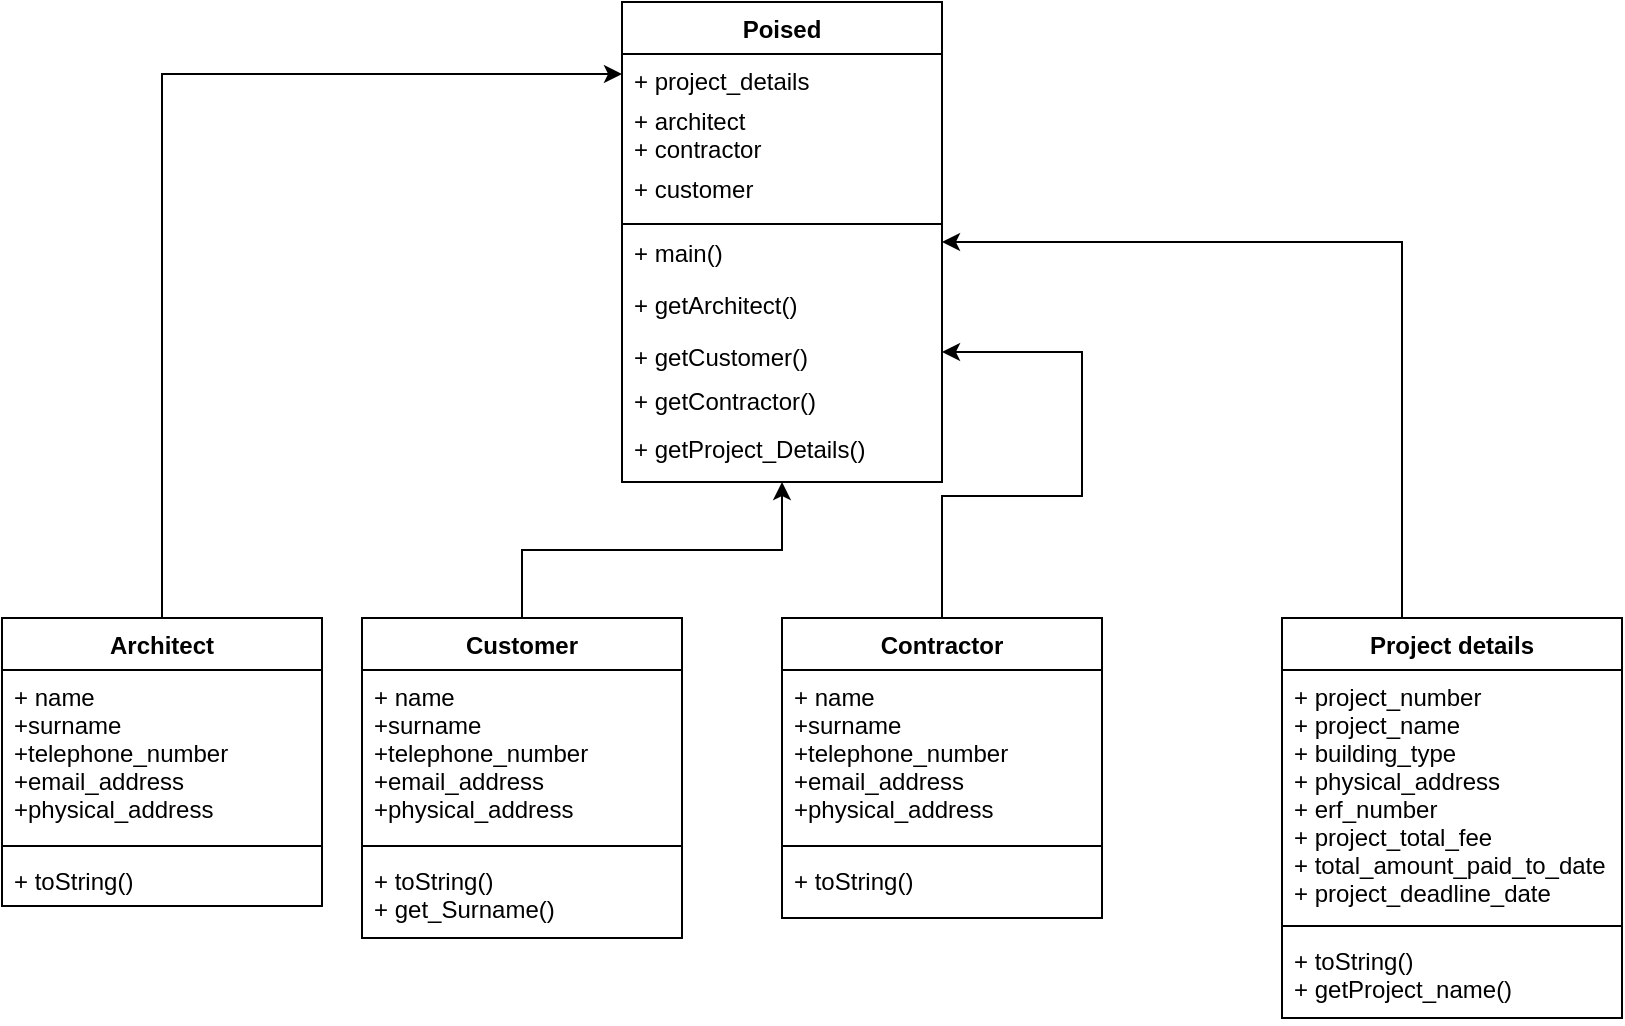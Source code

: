 <mxfile version="20.0.1" type="device"><diagram id="s127PEwG0yyTIjNVV17s" name="Page-1"><mxGraphModel dx="868" dy="460" grid="1" gridSize="10" guides="1" tooltips="1" connect="1" arrows="1" fold="1" page="1" pageScale="1" pageWidth="850" pageHeight="1100" math="0" shadow="0"><root><mxCell id="0"/><mxCell id="1" parent="0"/><mxCell id="TQnAETmidX_W9gNWCD_O-9" value="" style="edgeStyle=orthogonalEdgeStyle;rounded=0;orthogonalLoop=1;jettySize=auto;html=1;" edge="1" parent="1" source="TQnAETmidX_W9gNWCD_O-1" target="TQnAETmidX_W9gNWCD_O-5"><mxGeometry relative="1" as="geometry"/></mxCell><mxCell id="TQnAETmidX_W9gNWCD_O-1" value="Customer" style="swimlane;fontStyle=1;align=center;verticalAlign=top;childLayout=stackLayout;horizontal=1;startSize=26;horizontalStack=0;resizeParent=1;resizeParentMax=0;resizeLast=0;collapsible=1;marginBottom=0;" vertex="1" parent="1"><mxGeometry x="200" y="308" width="160" height="160" as="geometry"/></mxCell><mxCell id="TQnAETmidX_W9gNWCD_O-2" value="+ name&#xA;+surname&#xA;+telephone_number&#xA;+email_address&#xA;+physical_address&#xA;&#xA;&#xA;&#xA;&#xA;" style="text;strokeColor=none;fillColor=none;align=left;verticalAlign=top;spacingLeft=4;spacingRight=4;overflow=hidden;rotatable=0;points=[[0,0.5],[1,0.5]];portConstraint=eastwest;" vertex="1" parent="TQnAETmidX_W9gNWCD_O-1"><mxGeometry y="26" width="160" height="84" as="geometry"/></mxCell><mxCell id="TQnAETmidX_W9gNWCD_O-3" value="" style="line;strokeWidth=1;fillColor=none;align=left;verticalAlign=middle;spacingTop=-1;spacingLeft=3;spacingRight=3;rotatable=0;labelPosition=right;points=[];portConstraint=eastwest;" vertex="1" parent="TQnAETmidX_W9gNWCD_O-1"><mxGeometry y="110" width="160" height="8" as="geometry"/></mxCell><mxCell id="TQnAETmidX_W9gNWCD_O-4" value="+ toString()&#xA;+ get_Surname()&#xA;" style="text;strokeColor=none;fillColor=none;align=left;verticalAlign=top;spacingLeft=4;spacingRight=4;overflow=hidden;rotatable=0;points=[[0,0.5],[1,0.5]];portConstraint=eastwest;" vertex="1" parent="TQnAETmidX_W9gNWCD_O-1"><mxGeometry y="118" width="160" height="42" as="geometry"/></mxCell><mxCell id="TQnAETmidX_W9gNWCD_O-5" value="Poised" style="swimlane;fontStyle=1;align=center;verticalAlign=top;childLayout=stackLayout;horizontal=1;startSize=26;horizontalStack=0;resizeParent=1;resizeParentMax=0;resizeLast=0;collapsible=1;marginBottom=0;" vertex="1" parent="1"><mxGeometry x="330" width="160" height="240" as="geometry"/></mxCell><mxCell id="TQnAETmidX_W9gNWCD_O-6" value="+ project_details&#xA;" style="text;strokeColor=none;fillColor=none;align=left;verticalAlign=top;spacingLeft=4;spacingRight=4;overflow=hidden;rotatable=0;points=[[0,0.5],[1,0.5]];portConstraint=eastwest;" vertex="1" parent="TQnAETmidX_W9gNWCD_O-5"><mxGeometry y="26" width="160" height="20" as="geometry"/></mxCell><mxCell id="TQnAETmidX_W9gNWCD_O-41" value="+ architect" style="text;strokeColor=none;fillColor=none;align=left;verticalAlign=top;spacingLeft=4;spacingRight=4;overflow=hidden;rotatable=0;points=[[0,0.5],[1,0.5]];portConstraint=eastwest;" vertex="1" parent="TQnAETmidX_W9gNWCD_O-5"><mxGeometry y="46" width="160" height="14" as="geometry"/></mxCell><mxCell id="TQnAETmidX_W9gNWCD_O-42" value="+ contractor" style="text;strokeColor=none;fillColor=none;align=left;verticalAlign=top;spacingLeft=4;spacingRight=4;overflow=hidden;rotatable=0;points=[[0,0.5],[1,0.5]];portConstraint=eastwest;" vertex="1" parent="TQnAETmidX_W9gNWCD_O-5"><mxGeometry y="60" width="160" height="20" as="geometry"/></mxCell><mxCell id="TQnAETmidX_W9gNWCD_O-43" value="+ customer" style="text;strokeColor=none;fillColor=none;align=left;verticalAlign=top;spacingLeft=4;spacingRight=4;overflow=hidden;rotatable=0;points=[[0,0.5],[1,0.5]];portConstraint=eastwest;" vertex="1" parent="TQnAETmidX_W9gNWCD_O-5"><mxGeometry y="80" width="160" height="30" as="geometry"/></mxCell><mxCell id="TQnAETmidX_W9gNWCD_O-7" value="" style="line;strokeWidth=1;fillColor=none;align=left;verticalAlign=middle;spacingTop=-1;spacingLeft=3;spacingRight=3;rotatable=0;labelPosition=right;points=[];portConstraint=eastwest;" vertex="1" parent="TQnAETmidX_W9gNWCD_O-5"><mxGeometry y="110" width="160" height="2" as="geometry"/></mxCell><mxCell id="TQnAETmidX_W9gNWCD_O-40" value="+ main()" style="text;strokeColor=none;fillColor=none;align=left;verticalAlign=top;spacingLeft=4;spacingRight=4;overflow=hidden;rotatable=0;points=[[0,0.5],[1,0.5]];portConstraint=eastwest;" vertex="1" parent="TQnAETmidX_W9gNWCD_O-5"><mxGeometry y="112" width="160" height="26" as="geometry"/></mxCell><mxCell id="TQnAETmidX_W9gNWCD_O-8" value="+ getArchitect()" style="text;strokeColor=none;fillColor=none;align=left;verticalAlign=top;spacingLeft=4;spacingRight=4;overflow=hidden;rotatable=0;points=[[0,0.5],[1,0.5]];portConstraint=eastwest;" vertex="1" parent="TQnAETmidX_W9gNWCD_O-5"><mxGeometry y="138" width="160" height="26" as="geometry"/></mxCell><mxCell id="TQnAETmidX_W9gNWCD_O-24" value="+ getCustomer()" style="text;strokeColor=none;fillColor=none;align=left;verticalAlign=top;spacingLeft=4;spacingRight=4;overflow=hidden;rotatable=0;points=[[0,0.5],[1,0.5]];portConstraint=eastwest;" vertex="1" parent="TQnAETmidX_W9gNWCD_O-5"><mxGeometry y="164" width="160" height="22" as="geometry"/></mxCell><mxCell id="TQnAETmidX_W9gNWCD_O-45" value="+ getContractor()" style="text;strokeColor=none;fillColor=none;align=left;verticalAlign=top;spacingLeft=4;spacingRight=4;overflow=hidden;rotatable=0;points=[[0,0.5],[1,0.5]];portConstraint=eastwest;" vertex="1" parent="TQnAETmidX_W9gNWCD_O-5"><mxGeometry y="186" width="160" height="24" as="geometry"/></mxCell><mxCell id="TQnAETmidX_W9gNWCD_O-44" value="+ getProject_Details()" style="text;strokeColor=none;fillColor=none;align=left;verticalAlign=top;spacingLeft=4;spacingRight=4;overflow=hidden;rotatable=0;points=[[0,0.5],[1,0.5]];portConstraint=eastwest;" vertex="1" parent="TQnAETmidX_W9gNWCD_O-5"><mxGeometry y="210" width="160" height="30" as="geometry"/></mxCell><mxCell id="TQnAETmidX_W9gNWCD_O-27" style="edgeStyle=orthogonalEdgeStyle;rounded=0;orthogonalLoop=1;jettySize=auto;html=1;entryX=0;entryY=0.5;entryDx=0;entryDy=0;" edge="1" parent="1" source="TQnAETmidX_W9gNWCD_O-10" target="TQnAETmidX_W9gNWCD_O-6"><mxGeometry relative="1" as="geometry"/></mxCell><mxCell id="TQnAETmidX_W9gNWCD_O-10" value="Architect" style="swimlane;fontStyle=1;align=center;verticalAlign=top;childLayout=stackLayout;horizontal=1;startSize=26;horizontalStack=0;resizeParent=1;resizeParentMax=0;resizeLast=0;collapsible=1;marginBottom=0;" vertex="1" parent="1"><mxGeometry x="20" y="308" width="160" height="144" as="geometry"/></mxCell><mxCell id="TQnAETmidX_W9gNWCD_O-11" value="+ name&#xA;+surname&#xA;+telephone_number&#xA;+email_address&#xA;+physical_address&#xA;&#xA;&#xA;" style="text;strokeColor=none;fillColor=none;align=left;verticalAlign=top;spacingLeft=4;spacingRight=4;overflow=hidden;rotatable=0;points=[[0,0.5],[1,0.5]];portConstraint=eastwest;" vertex="1" parent="TQnAETmidX_W9gNWCD_O-10"><mxGeometry y="26" width="160" height="84" as="geometry"/></mxCell><mxCell id="TQnAETmidX_W9gNWCD_O-12" value="" style="line;strokeWidth=1;fillColor=none;align=left;verticalAlign=middle;spacingTop=-1;spacingLeft=3;spacingRight=3;rotatable=0;labelPosition=right;points=[];portConstraint=eastwest;" vertex="1" parent="TQnAETmidX_W9gNWCD_O-10"><mxGeometry y="110" width="160" height="8" as="geometry"/></mxCell><mxCell id="TQnAETmidX_W9gNWCD_O-13" value="+ toString()" style="text;strokeColor=none;fillColor=none;align=left;verticalAlign=top;spacingLeft=4;spacingRight=4;overflow=hidden;rotatable=0;points=[[0,0.5],[1,0.5]];portConstraint=eastwest;" vertex="1" parent="TQnAETmidX_W9gNWCD_O-10"><mxGeometry y="118" width="160" height="26" as="geometry"/></mxCell><mxCell id="TQnAETmidX_W9gNWCD_O-26" value="" style="edgeStyle=orthogonalEdgeStyle;rounded=0;orthogonalLoop=1;jettySize=auto;html=1;" edge="1" parent="1" source="TQnAETmidX_W9gNWCD_O-14" target="TQnAETmidX_W9gNWCD_O-24"><mxGeometry relative="1" as="geometry"><Array as="points"><mxPoint x="490" y="247"/><mxPoint x="560" y="247"/><mxPoint x="560" y="175"/></Array></mxGeometry></mxCell><mxCell id="TQnAETmidX_W9gNWCD_O-14" value="Contractor" style="swimlane;fontStyle=1;align=center;verticalAlign=top;childLayout=stackLayout;horizontal=1;startSize=26;horizontalStack=0;resizeParent=1;resizeParentMax=0;resizeLast=0;collapsible=1;marginBottom=0;" vertex="1" parent="1"><mxGeometry x="410" y="308" width="160" height="150" as="geometry"/></mxCell><mxCell id="TQnAETmidX_W9gNWCD_O-15" value="+ name&#xA;+surname&#xA;+telephone_number&#xA;+email_address&#xA;+physical_address&#xA;&#xA;&#xA;&#xA;&#xA;" style="text;strokeColor=none;fillColor=none;align=left;verticalAlign=top;spacingLeft=4;spacingRight=4;overflow=hidden;rotatable=0;points=[[0,0.5],[1,0.5]];portConstraint=eastwest;" vertex="1" parent="TQnAETmidX_W9gNWCD_O-14"><mxGeometry y="26" width="160" height="84" as="geometry"/></mxCell><mxCell id="TQnAETmidX_W9gNWCD_O-16" value="" style="line;strokeWidth=1;fillColor=none;align=left;verticalAlign=middle;spacingTop=-1;spacingLeft=3;spacingRight=3;rotatable=0;labelPosition=right;points=[];portConstraint=eastwest;" vertex="1" parent="TQnAETmidX_W9gNWCD_O-14"><mxGeometry y="110" width="160" height="8" as="geometry"/></mxCell><mxCell id="TQnAETmidX_W9gNWCD_O-17" value="+ toString()" style="text;strokeColor=none;fillColor=none;align=left;verticalAlign=top;spacingLeft=4;spacingRight=4;overflow=hidden;rotatable=0;points=[[0,0.5],[1,0.5]];portConstraint=eastwest;" vertex="1" parent="TQnAETmidX_W9gNWCD_O-14"><mxGeometry y="118" width="160" height="32" as="geometry"/></mxCell><mxCell id="TQnAETmidX_W9gNWCD_O-25" style="edgeStyle=orthogonalEdgeStyle;rounded=0;orthogonalLoop=1;jettySize=auto;html=1;entryX=1;entryY=0.5;entryDx=0;entryDy=0;" edge="1" parent="1" source="TQnAETmidX_W9gNWCD_O-20" target="TQnAETmidX_W9gNWCD_O-5"><mxGeometry relative="1" as="geometry"><Array as="points"><mxPoint x="720" y="120"/></Array></mxGeometry></mxCell><mxCell id="TQnAETmidX_W9gNWCD_O-20" value="Project details" style="swimlane;fontStyle=1;align=center;verticalAlign=top;childLayout=stackLayout;horizontal=1;startSize=26;horizontalStack=0;resizeParent=1;resizeParentMax=0;resizeLast=0;collapsible=1;marginBottom=0;" vertex="1" parent="1"><mxGeometry x="660" y="308" width="170" height="200" as="geometry"/></mxCell><mxCell id="TQnAETmidX_W9gNWCD_O-21" value="+ project_number&#xA;+ project_name&#xA;+ building_type&#xA;+ physical_address&#xA;+ erf_number&#xA;+ project_total_fee&#xA;+ total_amount_paid_to_date&#xA;+ project_deadline_date" style="text;strokeColor=none;fillColor=none;align=left;verticalAlign=top;spacingLeft=4;spacingRight=4;overflow=hidden;rotatable=0;points=[[0,0.5],[1,0.5]];portConstraint=eastwest;" vertex="1" parent="TQnAETmidX_W9gNWCD_O-20"><mxGeometry y="26" width="170" height="124" as="geometry"/></mxCell><mxCell id="TQnAETmidX_W9gNWCD_O-22" value="" style="line;strokeWidth=1;fillColor=none;align=left;verticalAlign=middle;spacingTop=-1;spacingLeft=3;spacingRight=3;rotatable=0;labelPosition=right;points=[];portConstraint=eastwest;" vertex="1" parent="TQnAETmidX_W9gNWCD_O-20"><mxGeometry y="150" width="170" height="8" as="geometry"/></mxCell><mxCell id="TQnAETmidX_W9gNWCD_O-23" value="+ toString()&#xA;+ getProject_name()" style="text;strokeColor=none;fillColor=none;align=left;verticalAlign=top;spacingLeft=4;spacingRight=4;overflow=hidden;rotatable=0;points=[[0,0.5],[1,0.5]];portConstraint=eastwest;" vertex="1" parent="TQnAETmidX_W9gNWCD_O-20"><mxGeometry y="158" width="170" height="42" as="geometry"/></mxCell></root></mxGraphModel></diagram></mxfile>